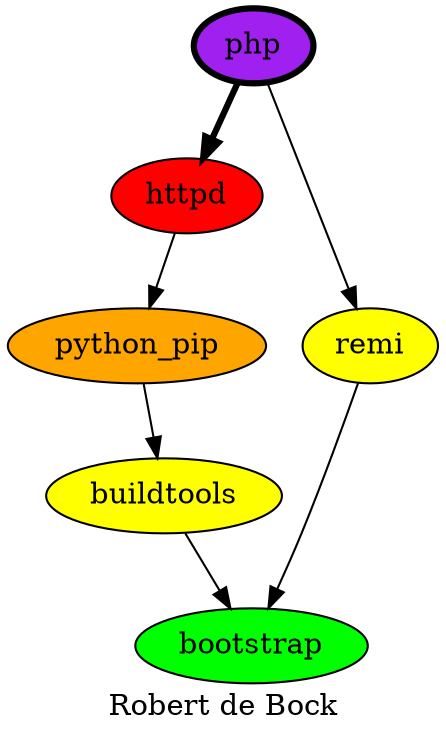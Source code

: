 digraph PhiloDilemma {
  label = "Robert de Bock" ;
  overlap=false
  {
    bootstrap [fillcolor=green style=filled]
    buildtools [fillcolor=yellow style=filled]
    "python_pip" [fillcolor=orange style=filled]
    httpd [fillcolor=red style=filled]
    php [fillcolor=purple style=filled penwidth=3]
    remi [fillcolor=yellow style=filled]
  }
  php -> httpd [penwidth=3]
  php -> remi
  httpd -> python_pip
  python_pip -> buildtools
  {buildtools remi} -> bootstrap
}
